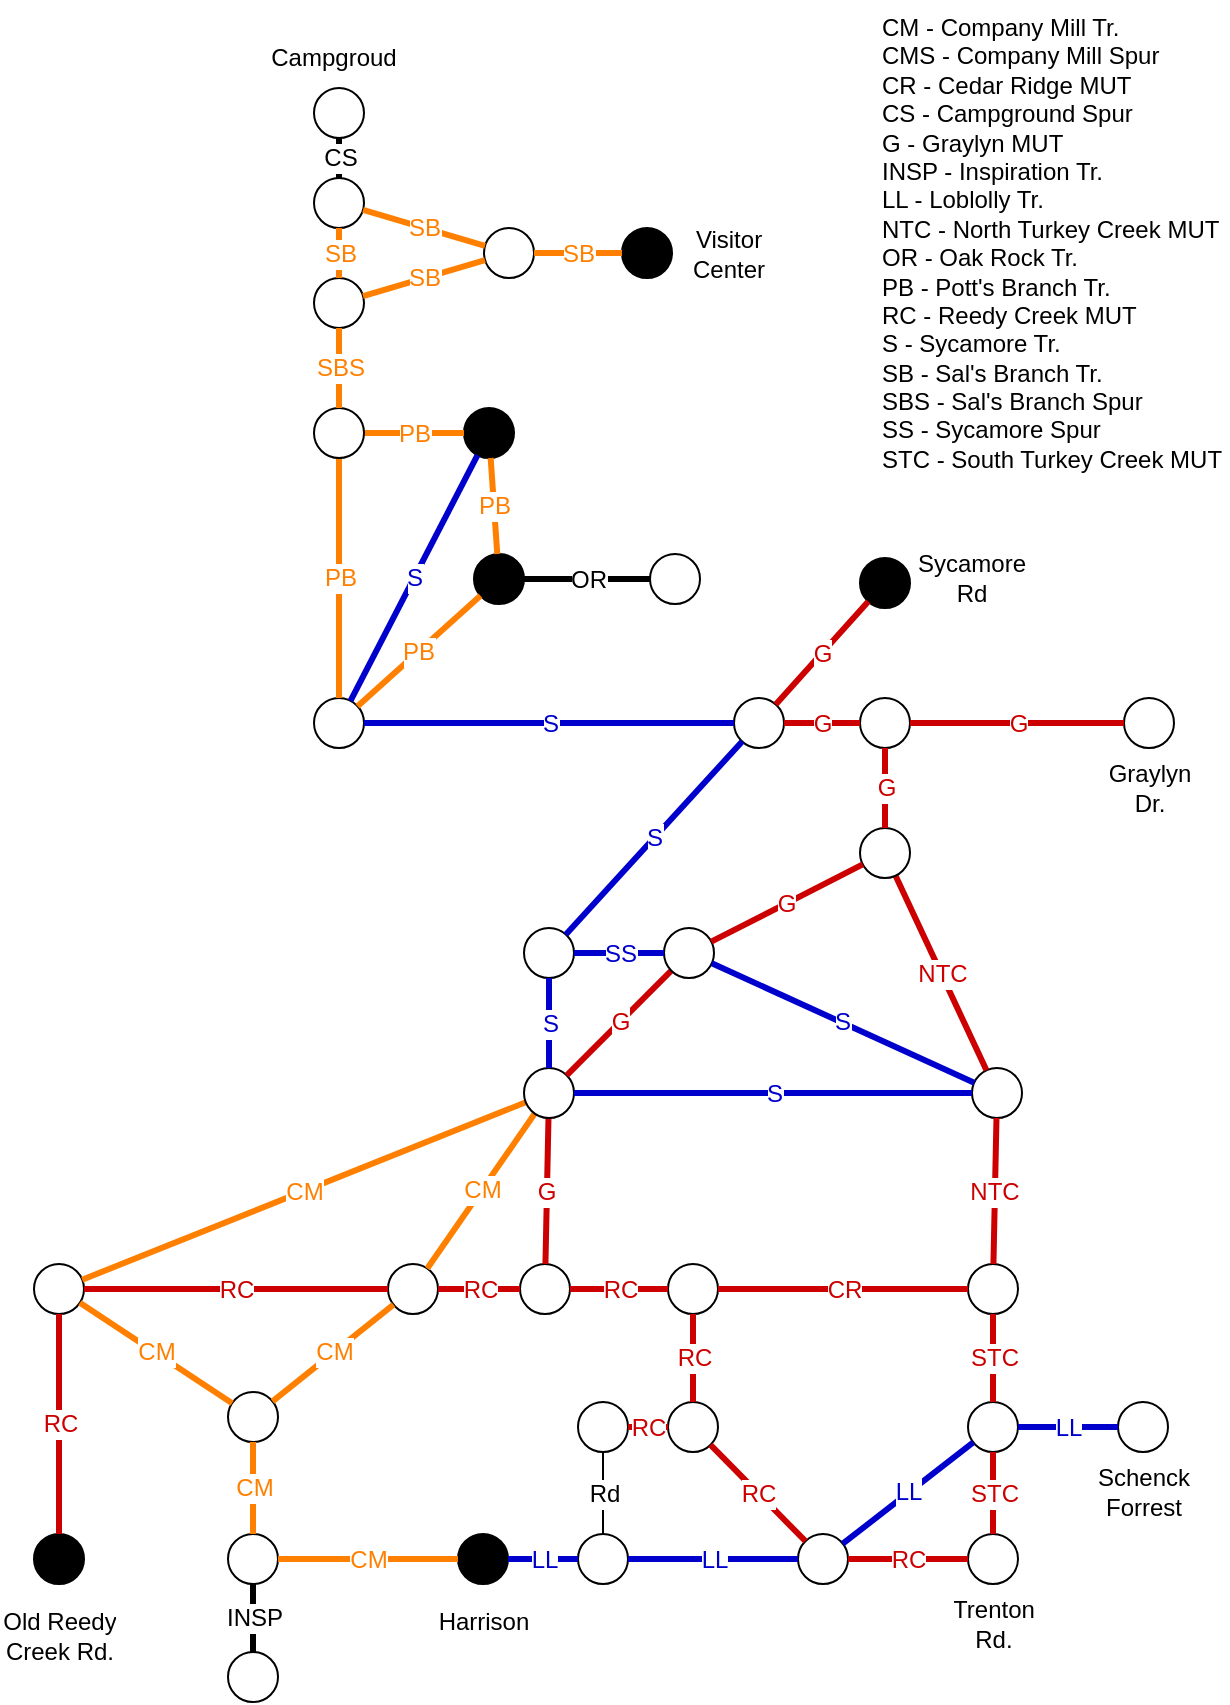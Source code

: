 <mxfile userAgent="Mozilla/5.0 (Windows NT 6.3; WOW64; rv:34.0) Gecko/20100101 Firefox/34.0" type="google"><diagram><mxGraphModel dx="1902" dy="656" grid="1" gridSize="10" guides="1" tooltips="1" connect="1" fold="1" page="1" pageScale="1" pageWidth="850" pageHeight="1100" style="default-style2" math="0"><root><mxCell id="0"/><mxCell id="1" parent="0"/><mxCell id="9" value="" style="ellipse;whiteSpace=wrap;html=1;fillColor=none" vertex="1" parent="1"><mxGeometry x="-653" y="948" width="25" height="25" as="geometry"/></mxCell><mxCell id="10" value="" style="ellipse;whiteSpace=wrap;html=1;fillColor=#000000" vertex="1" parent="1"><mxGeometry x="-538" y="948" width="25" height="25" as="geometry"/></mxCell><mxCell id="13" value="" style="ellipse;whiteSpace=wrap;html=1;fillColor=none" vertex="1" parent="1"><mxGeometry x="-478" y="948" width="25" height="25" as="geometry"/></mxCell><mxCell id="14" value="LL" style="endArrow=none;html=1;strokeColor=#0000CC;fontColor=#0000CC;strokeWidth=3;fontSize=12" edge="1" parent="1" source="10" target="13"><mxGeometry width="100" height="100" relative="1" as="geometry"><mxPoint x="-498" y="997" as="sourcePoint"/><mxPoint x="-873" y="492" as="targetPoint"/></mxGeometry></mxCell><mxCell id="27" value="" style="ellipse;whiteSpace=wrap;html=1;fillColor=none" vertex="1" parent="1"><mxGeometry x="-368" y="948" width="25" height="25" as="geometry"/></mxCell><mxCell id="33" value="" style="ellipse;whiteSpace=wrap;html=1;fillColor=none" vertex="1" parent="1"><mxGeometry x="-283" y="948" width="25" height="25" as="geometry"/></mxCell><mxCell id="39" value="" style="ellipse;whiteSpace=wrap;html=1;fillColor=none" vertex="1" parent="1"><mxGeometry x="-283" y="882" width="25" height="25" as="geometry"/></mxCell><mxCell id="52" value="" style="ellipse;whiteSpace=wrap;html=1;fillColor=none" vertex="1" parent="1"><mxGeometry x="-208" y="882" width="25" height="25" as="geometry"/></mxCell><mxCell id="66" value="" style="ellipse;whiteSpace=wrap;html=1;fillColor=none" vertex="1" parent="1"><mxGeometry x="-433" y="882" width="25" height="25" as="geometry"/></mxCell><mxCell id="77" value="" style="ellipse;whiteSpace=wrap;html=1;fillColor=none" vertex="1" parent="1"><mxGeometry x="-433" y="813" width="25" height="25" as="geometry"/></mxCell><mxCell id="78" value="" style="ellipse;whiteSpace=wrap;html=1;fillColor=none" vertex="1" parent="1"><mxGeometry x="-283" y="813" width="25" height="25" as="geometry"/></mxCell><mxCell id="91" value="" style="ellipse;whiteSpace=wrap;html=1;fillColor=none" vertex="1" parent="1"><mxGeometry x="-653" y="877" width="25" height="25" as="geometry"/></mxCell><mxCell id="96" value="" style="ellipse;whiteSpace=wrap;html=1;fillColor=none" vertex="1" parent="1"><mxGeometry x="-750" y="813" width="25" height="25" as="geometry"/></mxCell><mxCell id="97" value="" style="ellipse;whiteSpace=wrap;html=1;fillColor=#000000" vertex="1" parent="1"><mxGeometry x="-750" y="948" width="25" height="25" as="geometry"/></mxCell><mxCell id="98" value="Old Reedy&lt;br&gt;Creek Rd.&lt;br&gt;" style="text;html=1;strokeColor=none;fillColor=none;align=center;verticalAlign=middle;whiteSpace=wrap;overflow=hidden;" vertex="1" parent="1"><mxGeometry x="-767" y="971" width="60" height="55" as="geometry"/></mxCell><mxCell id="99" value="Harrison&lt;br&gt;" style="text;html=1;strokeColor=none;fillColor=none;align=center;verticalAlign=middle;whiteSpace=wrap;overflow=hidden;" vertex="1" parent="1"><mxGeometry x="-555" y="977" width="60" height="30" as="geometry"/></mxCell><mxCell id="100" value="RC&lt;br&gt;" style="endArrow=none;html=1;strokeWidth=3;strokeColor=#CC0000;fontColor=#CC0000;fontSize=12" edge="1" parent="1" source="97" target="96"><mxGeometry width="100" height="100" relative="1" as="geometry"><mxPoint x="-656" y="1010" as="sourcePoint"/><mxPoint x="-596" y="1010" as="targetPoint"/></mxGeometry></mxCell><mxCell id="101" value="&lt;br&gt;" style="text;html=1;resizable=0;align=center;verticalAlign=middle;labelBackgroundColor=#ffffff;" vertex="1" connectable="0" parent="100"><mxGeometry x="-0.086" y="3" relative="1" as="geometry"><mxPoint as="offset"/></mxGeometry></mxCell><mxCell id="102" value="&lt;br&gt;" style="text;html=1;resizable=0;align=center;verticalAlign=middle;labelBackgroundColor=#ffffff;" vertex="1" connectable="0" parent="100"><mxGeometry x="0.005" y="-4" relative="1" as="geometry"><mxPoint as="offset"/></mxGeometry></mxCell><mxCell id="106" value="" style="ellipse;whiteSpace=wrap;html=1;fillColor=none" vertex="1" parent="1"><mxGeometry x="-653" y="1007" width="25" height="25" as="geometry"/></mxCell><mxCell id="121" value="" style="ellipse;whiteSpace=wrap;html=1;fillColor=none" vertex="1" parent="1"><mxGeometry x="-507" y="813" width="25" height="25" as="geometry"/></mxCell><mxCell id="126" value="" style="ellipse;whiteSpace=wrap;html=1;fillColor=none" vertex="1" parent="1"><mxGeometry x="-573" y="813" width="25" height="25" as="geometry"/></mxCell><mxCell id="177" value="CM" style="endArrow=none;html=1;strokeWidth=3;yellow;shadow=0;strokeColor=#FF8000;fontSize=12;fontColor=#FF8000" edge="1" parent="1" source="10" target="9"><mxGeometry width="100" height="100" relative="1" as="geometry"><mxPoint x="-587" y="952" as="sourcePoint"/><mxPoint x="-635" y="907" as="targetPoint"/></mxGeometry></mxCell><mxCell id="185" value="Schenck&lt;br&gt;Forrest&lt;br&gt;" style="text;html=1;strokeColor=none;fillColor=none;align=center;verticalAlign=middle;whiteSpace=wrap;overflow=hidden;" vertex="1" parent="1"><mxGeometry x="-225" y="907" width="60" height="40" as="geometry"/></mxCell><mxCell id="188" value="Trenton&lt;br&gt;Rd.&lt;br&gt;" style="text;html=1;strokeColor=none;fillColor=none;align=center;verticalAlign=middle;whiteSpace=wrap;overflow=hidden;" vertex="1" parent="1"><mxGeometry x="-300" y="973" width="60" height="40" as="geometry"/></mxCell><mxCell id="189" value="RC&lt;br&gt;" style="endArrow=none;html=1;strokeWidth=3;strokeColor=#CC0000;fontColor=#CC0000;fontSize=12" edge="1" parent="1" source="96" target="126"><mxGeometry width="100" height="100" relative="1" as="geometry"><mxPoint x="-732" y="953" as="sourcePoint"/><mxPoint x="-673" y="800" as="targetPoint"/></mxGeometry></mxCell><mxCell id="190" value="&lt;br&gt;" style="text;html=1;resizable=0;align=center;verticalAlign=middle;labelBackgroundColor=#ffffff;" vertex="1" connectable="0" parent="189"><mxGeometry x="-0.086" y="3" relative="1" as="geometry"><mxPoint as="offset"/></mxGeometry></mxCell><mxCell id="191" value="&lt;br&gt;" style="text;html=1;resizable=0;align=center;verticalAlign=middle;labelBackgroundColor=#ffffff;" vertex="1" connectable="0" parent="189"><mxGeometry x="0.005" y="-4" relative="1" as="geometry"><mxPoint as="offset"/></mxGeometry></mxCell><mxCell id="192" value="RC&lt;br&gt;" style="endArrow=none;html=1;strokeWidth=3;strokeColor=#CC0000;fontColor=#CC0000;fontSize=12" edge="1" parent="1" source="126" target="121"><mxGeometry width="100" height="100" relative="1" as="geometry"><mxPoint x="-648" y="800" as="sourcePoint"/><mxPoint x="-568" y="831" as="targetPoint"/></mxGeometry></mxCell><mxCell id="193" value="&lt;br&gt;" style="text;html=1;resizable=0;align=center;verticalAlign=middle;labelBackgroundColor=#ffffff;" vertex="1" connectable="0" parent="192"><mxGeometry x="-0.086" y="3" relative="1" as="geometry"><mxPoint as="offset"/></mxGeometry></mxCell><mxCell id="194" value="&lt;br&gt;" style="text;html=1;resizable=0;align=center;verticalAlign=middle;labelBackgroundColor=#ffffff;" vertex="1" connectable="0" parent="192"><mxGeometry x="0.005" y="-4" relative="1" as="geometry"><mxPoint as="offset"/></mxGeometry></mxCell><mxCell id="195" value="RC&lt;br&gt;" style="endArrow=none;html=1;strokeWidth=3;strokeColor=#CC0000;fontColor=#CC0000;fontSize=12;" edge="1" parent="1" source="121" target="77"><mxGeometry width="100" height="100" relative="1" as="geometry"><mxPoint x="-488" y="847" as="sourcePoint"/><mxPoint x="-502" y="831" as="targetPoint"/></mxGeometry></mxCell><mxCell id="196" value="&lt;br&gt;" style="text;html=1;resizable=0;align=center;verticalAlign=middle;labelBackgroundColor=#ffffff;" vertex="1" connectable="0" parent="195"><mxGeometry x="-0.086" y="3" relative="1" as="geometry"><mxPoint as="offset"/></mxGeometry></mxCell><mxCell id="197" value="&lt;br&gt;" style="text;html=1;resizable=0;align=center;verticalAlign=middle;labelBackgroundColor=#ffffff;" vertex="1" connectable="0" parent="195"><mxGeometry x="0.005" y="-4" relative="1" as="geometry"><mxPoint as="offset"/></mxGeometry></mxCell><mxCell id="198" value="RC&lt;br&gt;" style="endArrow=none;html=1;strokeWidth=3;strokeColor=#CC0000;fontColor=#CC0000;fontSize=12;" edge="1" parent="1" source="77" target="66"><mxGeometry width="100" height="100" relative="1" as="geometry"><mxPoint x="-388" y="842" as="sourcePoint"/><mxPoint x="-428" y="831" as="targetPoint"/></mxGeometry></mxCell><mxCell id="199" value="&lt;br&gt;" style="text;html=1;resizable=0;align=center;verticalAlign=middle;labelBackgroundColor=#ffffff;" vertex="1" connectable="0" parent="198"><mxGeometry x="-0.086" y="3" relative="1" as="geometry"><mxPoint as="offset"/></mxGeometry></mxCell><mxCell id="200" value="&lt;br&gt;" style="text;html=1;resizable=0;align=center;verticalAlign=middle;labelBackgroundColor=#ffffff;" vertex="1" connectable="0" parent="198"><mxGeometry x="0.005" y="-4" relative="1" as="geometry"><mxPoint as="offset"/></mxGeometry></mxCell><mxCell id="201" value="Rd" style="endArrow=none;html=1;strokeWidth=1;strokeColor=#000000;fontColor=#000000;fontSize=12;" edge="1" parent="1" source="6b24ba0c75d2ab8b-327" target="13"><mxGeometry width="100" height="100" relative="1" as="geometry"><mxPoint x="-415" y="843" as="sourcePoint"/><mxPoint x="-415" y="887" as="targetPoint"/></mxGeometry></mxCell><mxCell id="202" value="&lt;br&gt;" style="text;html=1;resizable=0;align=center;verticalAlign=middle;labelBackgroundColor=#ffffff;" vertex="1" connectable="0" parent="201"><mxGeometry x="-0.086" y="3" relative="1" as="geometry"><mxPoint as="offset"/></mxGeometry></mxCell><mxCell id="203" value="&lt;br&gt;" style="text;html=1;resizable=0;align=center;verticalAlign=middle;labelBackgroundColor=#ffffff;" vertex="1" connectable="0" parent="201"><mxGeometry x="0.005" y="-4" relative="1" as="geometry"><mxPoint as="offset"/></mxGeometry></mxCell><mxCell id="204" value="RC&lt;br&gt;" style="endArrow=none;html=1;strokeWidth=3;strokeColor=#CC0000;fontColor=#CC0000;fontSize=12;" edge="1" parent="1" source="66" target="27"><mxGeometry width="100" height="100" relative="1" as="geometry"><mxPoint x="-410" y="848" as="sourcePoint"/><mxPoint x="-410" y="892" as="targetPoint"/></mxGeometry></mxCell><mxCell id="205" value="&lt;br&gt;" style="text;html=1;resizable=0;align=center;verticalAlign=middle;labelBackgroundColor=#ffffff;" vertex="1" connectable="0" parent="204"><mxGeometry x="-0.086" y="3" relative="1" as="geometry"><mxPoint as="offset"/></mxGeometry></mxCell><mxCell id="206" value="&lt;br&gt;" style="text;html=1;resizable=0;align=center;verticalAlign=middle;labelBackgroundColor=#ffffff;" vertex="1" connectable="0" parent="204"><mxGeometry x="0.005" y="-4" relative="1" as="geometry"><mxPoint as="offset"/></mxGeometry></mxCell><mxCell id="207" value="RC&lt;br&gt;" style="endArrow=none;html=1;strokeWidth=3;strokeColor=#CC0000;fontColor=#CC0000;fontSize=12;" edge="1" parent="1" source="27" target="33"><mxGeometry width="100" height="100" relative="1" as="geometry"><mxPoint x="-407" y="908" as="sourcePoint"/><mxPoint x="-359" y="957" as="targetPoint"/></mxGeometry></mxCell><mxCell id="208" value="&lt;br&gt;" style="text;html=1;resizable=0;align=center;verticalAlign=middle;labelBackgroundColor=#ffffff;" vertex="1" connectable="0" parent="207"><mxGeometry x="-0.086" y="3" relative="1" as="geometry"><mxPoint as="offset"/></mxGeometry></mxCell><mxCell id="209" value="&lt;br&gt;" style="text;html=1;resizable=0;align=center;verticalAlign=middle;labelBackgroundColor=#ffffff;" vertex="1" connectable="0" parent="207"><mxGeometry x="0.005" y="-4" relative="1" as="geometry"><mxPoint as="offset"/></mxGeometry></mxCell><mxCell id="210" value="LL" style="endArrow=none;html=1;strokeColor=#0000CC;fontColor=#0000CC;strokeWidth=3;fontSize=12" edge="1" parent="1" source="13" target="27"><mxGeometry width="100" height="100" relative="1" as="geometry"><mxPoint x="-508" y="966" as="sourcePoint"/><mxPoint x="-473" y="966" as="targetPoint"/></mxGeometry></mxCell><mxCell id="211" value="LL" style="endArrow=none;html=1;strokeColor=#0000CC;fontColor=#0000CC;strokeWidth=3;fontSize=12" edge="1" parent="1" source="27" target="39"><mxGeometry width="100" height="100" relative="1" as="geometry"><mxPoint x="-448" y="966" as="sourcePoint"/><mxPoint x="-363" y="966" as="targetPoint"/></mxGeometry></mxCell><mxCell id="212" value="LL" style="endArrow=none;html=1;strokeColor=#0000CC;fontColor=#0000CC;strokeWidth=3;fontSize=12" edge="1" parent="1" source="39" target="52"><mxGeometry width="100" height="100" relative="1" as="geometry"><mxPoint x="-341" y="958" as="sourcePoint"/><mxPoint x="-275" y="907" as="targetPoint"/></mxGeometry></mxCell><mxCell id="213" value="CM" style="endArrow=none;html=1;strokeWidth=3;yellow;shadow=0;strokeColor=#FF8000;fontSize=12;fontColor=#FF8000" edge="1" parent="1" source="91" target="9"><mxGeometry width="100" height="100" relative="1" as="geometry"><mxPoint x="-598" y="1017" as="sourcePoint"/><mxPoint x="-575" y="965" as="targetPoint"/></mxGeometry></mxCell><mxCell id="214" value="CM" style="endArrow=none;html=1;strokeWidth=3;yellow;shadow=0;strokeColor=#FF8000;fontSize=12;fontColor=#FF8000" edge="1" parent="1" source="96" target="91"><mxGeometry width="100" height="100" relative="1" as="geometry"><mxPoint x="-628" y="905" as="sourcePoint"/><mxPoint x="-595" y="954" as="targetPoint"/></mxGeometry></mxCell><mxCell id="215" value="CM" style="endArrow=none;html=1;strokeWidth=3;yellow;shadow=0;strokeColor=#FF8000;fontSize=12;fontColor=#FF8000" edge="1" parent="1" source="126" target="91"><mxGeometry width="100" height="100" relative="1" as="geometry"><mxPoint x="-657" y="812" as="sourcePoint"/><mxPoint x="-593" y="882" as="targetPoint"/></mxGeometry></mxCell><mxCell id="216" value="CM" style="endArrow=none;html=1;strokeWidth=3;yellow;shadow=0;strokeColor=#FF8000;fontSize=12;fontColor=#FF8000" edge="1" parent="1" source="238" target="126"><mxGeometry width="100" height="100" relative="1" as="geometry"><mxPoint x="-565" y="838" as="sourcePoint"/><mxPoint x="-626" y="887" as="targetPoint"/></mxGeometry></mxCell><mxCell id="217" value="CM" style="endArrow=none;html=1;strokeWidth=3;yellow;shadow=0;strokeColor=#FF8000;fontSize=12;fontColor=#FF8000" edge="1" parent="1" source="238" target="96"><mxGeometry width="100" height="100" relative="1" as="geometry"><mxPoint x="-555" y="752" as="sourcePoint"/><mxPoint x="-555" y="818" as="targetPoint"/></mxGeometry></mxCell><mxCell id="219" value="STC" style="endArrow=none;html=1;strokeWidth=3;strokeColor=#CC0000;fontColor=#CC0000;fontSize=12;" edge="1" parent="1" source="33" target="39"><mxGeometry width="100" height="100" relative="1" as="geometry"><mxPoint x="-338" y="966" as="sourcePoint"/><mxPoint x="-278" y="966" as="targetPoint"/></mxGeometry></mxCell><mxCell id="220" value="&lt;br&gt;" style="text;html=1;resizable=0;align=center;verticalAlign=middle;labelBackgroundColor=#ffffff;" vertex="1" connectable="0" parent="219"><mxGeometry x="-0.086" y="3" relative="1" as="geometry"><mxPoint as="offset"/></mxGeometry></mxCell><mxCell id="221" value="&lt;br&gt;" style="text;html=1;resizable=0;align=center;verticalAlign=middle;labelBackgroundColor=#ffffff;" vertex="1" connectable="0" parent="219"><mxGeometry x="0.005" y="-4" relative="1" as="geometry"><mxPoint as="offset"/></mxGeometry></mxCell><mxCell id="223" value="STC" style="endArrow=none;html=1;strokeWidth=3;strokeColor=#CC0000;fontColor=#CC0000;fontSize=12;" edge="1" parent="1" source="39" target="78"><mxGeometry width="100" height="100" relative="1" as="geometry"><mxPoint x="-303" y="887" as="sourcePoint"/><mxPoint x="-265" y="912" as="targetPoint"/></mxGeometry></mxCell><mxCell id="224" value="&lt;br&gt;" style="text;html=1;resizable=0;align=center;verticalAlign=middle;labelBackgroundColor=#ffffff;" vertex="1" connectable="0" parent="223"><mxGeometry x="-0.086" y="3" relative="1" as="geometry"><mxPoint as="offset"/></mxGeometry></mxCell><mxCell id="225" value="&lt;br&gt;" style="text;html=1;resizable=0;align=center;verticalAlign=middle;labelBackgroundColor=#ffffff;" vertex="1" connectable="0" parent="223"><mxGeometry x="0.005" y="-4" relative="1" as="geometry"><mxPoint as="offset"/></mxGeometry></mxCell><mxCell id="226" value="CR" style="endArrow=none;html=1;strokeWidth=3;strokeColor=#CC0000;fontColor=#CC0000;fontSize=12;" edge="1" parent="1" source="77" target="78"><mxGeometry width="100" height="100" relative="1" as="geometry"><mxPoint x="-477" y="831" as="sourcePoint"/><mxPoint x="-428" y="831" as="targetPoint"/></mxGeometry></mxCell><mxCell id="227" value="&lt;br&gt;" style="text;html=1;resizable=0;align=center;verticalAlign=middle;labelBackgroundColor=#ffffff;" vertex="1" connectable="0" parent="226"><mxGeometry x="-0.086" y="3" relative="1" as="geometry"><mxPoint as="offset"/></mxGeometry></mxCell><mxCell id="228" value="&lt;br&gt;" style="text;html=1;resizable=0;align=center;verticalAlign=middle;labelBackgroundColor=#ffffff;" vertex="1" connectable="0" parent="226"><mxGeometry x="0.005" y="-4" relative="1" as="geometry"><mxPoint as="offset"/></mxGeometry></mxCell><mxCell id="232" value="INSP" style="endArrow=none;html=1;strokeWidth=3;strokeColor=#000000;fontColor=#000000;fontSize=12;" edge="1" parent="1" source="9" target="106"><mxGeometry width="100" height="100" relative="1" as="geometry"><mxPoint x="-422" y="910" as="sourcePoint"/><mxPoint x="-453" y="955" as="targetPoint"/></mxGeometry></mxCell><mxCell id="233" value="&lt;br&gt;" style="text;html=1;resizable=0;align=center;verticalAlign=middle;labelBackgroundColor=#ffffff;" vertex="1" connectable="0" parent="232"><mxGeometry x="-0.086" y="3" relative="1" as="geometry"><mxPoint as="offset"/></mxGeometry></mxCell><mxCell id="234" value="&lt;br&gt;" style="text;html=1;resizable=0;align=center;verticalAlign=middle;labelBackgroundColor=#ffffff;" vertex="1" connectable="0" parent="232"><mxGeometry x="0.005" y="-4" relative="1" as="geometry"><mxPoint as="offset"/></mxGeometry></mxCell><mxCell id="235" value="G" style="endArrow=none;html=1;strokeWidth=3;strokeColor=#CC0000;fontColor=#CC0000;fontSize=12;" edge="1" parent="1" source="121" target="238"><mxGeometry width="100" height="100" relative="1" as="geometry"><mxPoint x="-430" y="750" as="sourcePoint"/><mxPoint x="-462" y="656" as="targetPoint"/></mxGeometry></mxCell><mxCell id="236" value="&lt;br&gt;" style="text;html=1;resizable=0;align=center;verticalAlign=middle;labelBackgroundColor=#ffffff;" vertex="1" connectable="0" parent="235"><mxGeometry x="-0.086" y="3" relative="1" as="geometry"><mxPoint as="offset"/></mxGeometry></mxCell><mxCell id="237" value="&lt;br&gt;" style="text;html=1;resizable=0;align=center;verticalAlign=middle;labelBackgroundColor=#ffffff;" vertex="1" connectable="0" parent="235"><mxGeometry x="0.005" y="-4" relative="1" as="geometry"><mxPoint y="25" as="offset"/></mxGeometry></mxCell><mxCell id="238" value="" style="ellipse;whiteSpace=wrap;html=1;fillColor=none" vertex="1" parent="1"><mxGeometry x="-505" y="715" width="25" height="25" as="geometry"/></mxCell><mxCell id="243" value="" style="ellipse;whiteSpace=wrap;html=1;fillColor=none" vertex="1" parent="1"><mxGeometry x="-281" y="715" width="25" height="25" as="geometry"/></mxCell><mxCell id="244" value="NTC" style="endArrow=none;html=1;strokeWidth=3;strokeColor=#CC0000;fontColor=#CC0000;fontSize=12;" edge="1" parent="1" source="78" target="243"><mxGeometry width="100" height="100" relative="1" as="geometry"><mxPoint x="-403" y="831" as="sourcePoint"/><mxPoint x="-278" y="831" as="targetPoint"/></mxGeometry></mxCell><mxCell id="245" value="&lt;br&gt;" style="text;html=1;resizable=0;align=center;verticalAlign=middle;labelBackgroundColor=#ffffff;" vertex="1" connectable="0" parent="244"><mxGeometry x="-0.086" y="3" relative="1" as="geometry"><mxPoint as="offset"/></mxGeometry></mxCell><mxCell id="246" value="&lt;br&gt;" style="text;html=1;resizable=0;align=center;verticalAlign=middle;labelBackgroundColor=#ffffff;" vertex="1" connectable="0" parent="244"><mxGeometry x="0.005" y="-4" relative="1" as="geometry"><mxPoint as="offset"/></mxGeometry></mxCell><mxCell id="247" value="S" style="endArrow=none;html=1;strokeColor=#0000CC;fontColor=#0000CC;strokeWidth=3;fontSize=12" edge="1" parent="1" source="238" target="243"><mxGeometry width="100" height="100" relative="1" as="geometry"><mxPoint x="-448" y="727" as="sourcePoint"/><mxPoint x="-363" y="727" as="targetPoint"/></mxGeometry></mxCell><mxCell id="248" value="G" style="endArrow=none;html=1;strokeWidth=3;strokeColor=#CC0000;fontColor=#CC0000;fontSize=12;" edge="1" parent="1" source="238" target="251"><mxGeometry width="100" height="100" relative="1" as="geometry"><mxPoint x="-325" y="676" as="sourcePoint"/><mxPoint x="-325" y="610" as="targetPoint"/></mxGeometry></mxCell><mxCell id="249" value="&lt;br&gt;" style="text;html=1;resizable=0;align=center;verticalAlign=middle;labelBackgroundColor=#ffffff;" vertex="1" connectable="0" parent="248"><mxGeometry x="-0.086" y="3" relative="1" as="geometry"><mxPoint as="offset"/></mxGeometry></mxCell><mxCell id="250" value="&lt;br&gt;" style="text;html=1;resizable=0;align=center;verticalAlign=middle;labelBackgroundColor=#ffffff;" vertex="1" connectable="0" parent="248"><mxGeometry x="0.005" y="-4" relative="1" as="geometry"><mxPoint as="offset"/></mxGeometry></mxCell><mxCell id="251" value="" style="ellipse;whiteSpace=wrap;html=1;fillColor=none" vertex="1" parent="1"><mxGeometry x="-435" y="645" width="25" height="25" as="geometry"/></mxCell><mxCell id="252" value="NTC" style="endArrow=none;html=1;strokeWidth=3;strokeColor=#CC0000;fontColor=#CC0000;fontSize=12;" edge="1" parent="1" source="243" target="255"><mxGeometry width="100" height="100" relative="1" as="geometry"><mxPoint x="-263" y="875" as="sourcePoint"/><mxPoint x="-165" y="580" as="targetPoint"/></mxGeometry></mxCell><mxCell id="253" value="&lt;br&gt;" style="text;html=1;resizable=0;align=center;verticalAlign=middle;labelBackgroundColor=#ffffff;" vertex="1" connectable="0" parent="252"><mxGeometry x="-0.086" y="3" relative="1" as="geometry"><mxPoint as="offset"/></mxGeometry></mxCell><mxCell id="254" value="&lt;br&gt;" style="text;html=1;resizable=0;align=center;verticalAlign=middle;labelBackgroundColor=#ffffff;" vertex="1" connectable="0" parent="252"><mxGeometry x="0.005" y="-4" relative="1" as="geometry"><mxPoint as="offset"/></mxGeometry></mxCell><mxCell id="255" value="" style="ellipse;whiteSpace=wrap;html=1;fillColor=none" vertex="1" parent="1"><mxGeometry x="-337" y="595" width="25" height="25" as="geometry"/></mxCell><mxCell id="256" value="" style="ellipse;whiteSpace=wrap;html=1;fillColor=none" vertex="1" parent="1"><mxGeometry x="-337" y="530" width="25" height="25" as="geometry"/></mxCell><mxCell id="257" value="" style="ellipse;whiteSpace=wrap;html=1;fillColor=none" vertex="1" parent="1"><mxGeometry x="-205" y="530" width="25" height="25" as="geometry"/></mxCell><mxCell id="258" value="S" style="endArrow=none;html=1;strokeColor=#0000CC;fontColor=#0000CC;strokeWidth=3;fontSize=12" edge="1" parent="1" source="251" target="243"><mxGeometry width="100" height="100" relative="1" as="geometry"><mxPoint x="-475" y="733" as="sourcePoint"/><mxPoint x="-276" y="733" as="targetPoint"/></mxGeometry></mxCell><mxCell id="259" value="G" style="endArrow=none;html=1;strokeWidth=3;strokeColor=#CC0000;fontColor=#CC0000;fontSize=12;" edge="1" parent="1" source="251" target="255"><mxGeometry width="100" height="100" relative="1" as="geometry"><mxPoint x="-487" y="875" as="sourcePoint"/><mxPoint x="-487" y="809" as="targetPoint"/></mxGeometry></mxCell><mxCell id="260" value="&lt;br&gt;" style="text;html=1;resizable=0;align=center;verticalAlign=middle;labelBackgroundColor=#ffffff;" vertex="1" connectable="0" parent="259"><mxGeometry x="-0.086" y="3" relative="1" as="geometry"><mxPoint as="offset"/></mxGeometry></mxCell><mxCell id="261" value="&lt;br&gt;" style="text;html=1;resizable=0;align=center;verticalAlign=middle;labelBackgroundColor=#ffffff;" vertex="1" connectable="0" parent="259"><mxGeometry x="0.005" y="-4" relative="1" as="geometry"><mxPoint as="offset"/></mxGeometry></mxCell><mxCell id="262" value="G" style="endArrow=none;html=1;strokeWidth=3;strokeColor=#CC0000;fontColor=#CC0000;fontSize=12;" edge="1" parent="1" source="255" target="256"><mxGeometry width="100" height="100" relative="1" as="geometry"><mxPoint x="-415" y="635" as="sourcePoint"/><mxPoint x="-424" y="619" as="targetPoint"/></mxGeometry></mxCell><mxCell id="263" value="&lt;br&gt;" style="text;html=1;resizable=0;align=center;verticalAlign=middle;labelBackgroundColor=#ffffff;" vertex="1" connectable="0" parent="262"><mxGeometry x="-0.086" y="3" relative="1" as="geometry"><mxPoint as="offset"/></mxGeometry></mxCell><mxCell id="264" value="&lt;br&gt;" style="text;html=1;resizable=0;align=center;verticalAlign=middle;labelBackgroundColor=#ffffff;" vertex="1" connectable="0" parent="262"><mxGeometry x="0.005" y="-4" relative="1" as="geometry"><mxPoint as="offset"/></mxGeometry></mxCell><mxCell id="265" value="G" style="endArrow=none;html=1;strokeWidth=3;strokeColor=#CC0000;fontColor=#CC0000;fontSize=12;" edge="1" parent="1" source="256" target="257"><mxGeometry width="100" height="100" relative="1" as="geometry"><mxPoint x="-404" y="605" as="sourcePoint"/><mxPoint x="-342" y="555" as="targetPoint"/></mxGeometry></mxCell><mxCell id="266" value="&lt;br&gt;" style="text;html=1;resizable=0;align=center;verticalAlign=middle;labelBackgroundColor=#ffffff;" vertex="1" connectable="0" parent="265"><mxGeometry x="-0.086" y="3" relative="1" as="geometry"><mxPoint as="offset"/></mxGeometry></mxCell><mxCell id="267" value="&lt;br&gt;" style="text;html=1;resizable=0;align=center;verticalAlign=middle;labelBackgroundColor=#ffffff;" vertex="1" connectable="0" parent="265"><mxGeometry x="0.005" y="-4" relative="1" as="geometry"><mxPoint as="offset"/></mxGeometry></mxCell><mxCell id="268" value="Graylyn&lt;br&gt;Dr.&lt;br&gt;" style="text;html=1;strokeColor=none;fillColor=none;align=center;verticalAlign=middle;whiteSpace=wrap;overflow=hidden;" vertex="1" parent="1"><mxGeometry x="-222" y="555" width="60" height="40" as="geometry"/></mxCell><mxCell id="269" value="" style="ellipse;whiteSpace=wrap;html=1;fillColor=none" vertex="1" parent="1"><mxGeometry x="-505" y="645" width="25" height="25" as="geometry"/></mxCell><mxCell id="270" value="S" style="endArrow=none;html=1;strokeColor=#0000CC;fontColor=#0000CC;strokeWidth=3;fontSize=12" edge="1" parent="1" source="269" target="238"><mxGeometry width="100" height="100" relative="1" as="geometry"><mxPoint x="-625" y="755" as="sourcePoint"/><mxPoint x="-276" y="733" as="targetPoint"/></mxGeometry></mxCell><mxCell id="273" value="SS" style="endArrow=none;html=1;strokeColor=#0000CC;fontColor=#0000CC;strokeWidth=3;fontSize=12" edge="1" parent="1" source="269" target="251"><mxGeometry width="100" height="100" relative="1" as="geometry"><mxPoint x="-545" y="672" as="sourcePoint"/><mxPoint x="-496" y="723" as="targetPoint"/></mxGeometry></mxCell><mxCell id="276" value="" style="ellipse;whiteSpace=wrap;html=1;fillColor=none" vertex="1" parent="1"><mxGeometry x="-400" y="530" width="25" height="25" as="geometry"/></mxCell><mxCell id="280" value="G" style="endArrow=none;html=1;strokeWidth=3;strokeColor=#CC0000;fontColor=#CC0000;fontSize=12;" edge="1" parent="1" source="276" target="256"><mxGeometry width="100" height="100" relative="1" as="geometry"><mxPoint x="-406" y="657" as="sourcePoint"/><mxPoint x="-331" y="618" as="targetPoint"/></mxGeometry></mxCell><mxCell id="281" value="&lt;br&gt;" style="text;html=1;resizable=0;align=center;verticalAlign=middle;labelBackgroundColor=#ffffff;" vertex="1" connectable="0" parent="280"><mxGeometry x="-0.086" y="3" relative="1" as="geometry"><mxPoint as="offset"/></mxGeometry></mxCell><mxCell id="282" value="&lt;br&gt;" style="text;html=1;resizable=0;align=center;verticalAlign=middle;labelBackgroundColor=#ffffff;" vertex="1" connectable="0" parent="280"><mxGeometry x="0.005" y="-4" relative="1" as="geometry"><mxPoint as="offset"/></mxGeometry></mxCell><mxCell id="283" value="" style="ellipse;whiteSpace=wrap;html=1;fillColor=#000000" vertex="1" parent="1"><mxGeometry x="-337" y="460" width="25" height="25" as="geometry"/></mxCell><mxCell id="284" value="S" style="endArrow=none;html=1;strokeColor=#0000CC;fontColor=#0000CC;strokeWidth=3;fontSize=12" edge="1" parent="1" source="269" target="276"><mxGeometry width="100" height="100" relative="1" as="geometry"><mxPoint x="-545" y="672" as="sourcePoint"/><mxPoint x="-496" y="723" as="targetPoint"/></mxGeometry></mxCell><mxCell id="288" value="G" style="endArrow=none;html=1;strokeWidth=3;strokeColor=#CC0000;fontColor=#CC0000;fontSize=12;" edge="1" parent="1" source="276" target="283"><mxGeometry width="100" height="100" relative="1" as="geometry"><mxPoint x="-406" y="657" as="sourcePoint"/><mxPoint x="-331" y="618" as="targetPoint"/></mxGeometry></mxCell><mxCell id="289" value="&lt;br&gt;" style="text;html=1;resizable=0;align=center;verticalAlign=middle;labelBackgroundColor=#ffffff;" vertex="1" connectable="0" parent="288"><mxGeometry x="-0.086" y="3" relative="1" as="geometry"><mxPoint as="offset"/></mxGeometry></mxCell><mxCell id="290" value="&lt;br&gt;" style="text;html=1;resizable=0;align=center;verticalAlign=middle;labelBackgroundColor=#ffffff;" vertex="1" connectable="0" parent="288"><mxGeometry x="0.005" y="-4" relative="1" as="geometry"><mxPoint as="offset"/></mxGeometry></mxCell><mxCell id="291" value="Visitor&lt;br&gt;Center&lt;br&gt;" style="text;html=1;strokeColor=none;fillColor=none;align=center;verticalAlign=middle;whiteSpace=wrap;overflow=hidden;" vertex="1" parent="1"><mxGeometry x="-430" y="288" width="55" height="40" as="geometry"/></mxCell><mxCell id="293" value="" style="ellipse;whiteSpace=wrap;html=1;fillColor=none" vertex="1" parent="1"><mxGeometry x="-610" y="225" width="25" height="25" as="geometry"/></mxCell><mxCell id="294" value="Campgroud" style="text;html=1;strokeColor=none;fillColor=none;align=center;verticalAlign=middle;whiteSpace=wrap;overflow=hidden;" vertex="1" parent="1"><mxGeometry x="-640" y="195" width="80" height="30" as="geometry"/></mxCell><mxCell id="295" value="" style="ellipse;whiteSpace=wrap;html=1;fillColor=none" vertex="1" parent="1"><mxGeometry x="-610" y="270" width="25" height="25" as="geometry"/></mxCell><mxCell id="296" value="CS" style="endArrow=none;html=1;strokeWidth=3;strokeColor=#000000;fontColor=#000000;fontSize=12;" edge="1" parent="1" source="293" target="295"><mxGeometry width="100" height="100" relative="1" as="geometry"><mxPoint x="-620" y="560" as="sourcePoint"/><mxPoint x="-675" y="585" as="targetPoint"/></mxGeometry></mxCell><mxCell id="297" value="&lt;br&gt;" style="text;html=1;resizable=0;align=center;verticalAlign=middle;labelBackgroundColor=#ffffff;" vertex="1" connectable="0" parent="296"><mxGeometry x="-0.086" y="3" relative="1" as="geometry"><mxPoint as="offset"/></mxGeometry></mxCell><mxCell id="298" value="&lt;br&gt;" style="text;html=1;resizable=0;align=center;verticalAlign=middle;labelBackgroundColor=#ffffff;" vertex="1" connectable="0" parent="296"><mxGeometry x="0.005" y="-4" relative="1" as="geometry"><mxPoint as="offset"/></mxGeometry></mxCell><mxCell id="299" value="" style="ellipse;whiteSpace=wrap;html=1;fillColor=none" vertex="1" parent="1"><mxGeometry x="-525" y="295" width="25" height="25" as="geometry"/></mxCell><mxCell id="302" value="SB" style="endArrow=none;html=1;strokeWidth=3;yellow;shadow=0;strokeColor=#FF8000;fontSize=12;fontColor=#FF8000" edge="1" parent="1" source="295" target="299"><mxGeometry width="100" height="100" relative="1" as="geometry"><mxPoint x="-530" y="505" as="sourcePoint"/><mxPoint x="-530" y="571" as="targetPoint"/></mxGeometry></mxCell><mxCell id="304" value="" style="ellipse;whiteSpace=wrap;html=1;fillColor=#000000" vertex="1" parent="1"><mxGeometry x="-456" y="295" width="25" height="25" as="geometry"/></mxCell><mxCell id="305" value="SB" style="endArrow=none;html=1;strokeWidth=3;yellow;shadow=0;strokeColor=#FF8000;fontSize=12;fontColor=#FF8000" edge="1" parent="1" source="299" target="304"><mxGeometry width="100" height="100" relative="1" as="geometry"><mxPoint x="-587" y="355" as="sourcePoint"/><mxPoint x="-532" y="355" as="targetPoint"/></mxGeometry></mxCell><mxCell id="307" value="" style="ellipse;whiteSpace=wrap;html=1;fillColor=none" vertex="1" parent="1"><mxGeometry x="-610" y="320" width="25" height="25" as="geometry"/></mxCell><mxCell id="309" value="SB" style="endArrow=none;html=1;strokeWidth=3;yellow;shadow=0;strokeColor=#FF8000;fontSize=12;fontColor=#FF8000" edge="1" parent="1" source="307" target="295"><mxGeometry width="100" height="100" relative="1" as="geometry"><mxPoint x="-580" y="338" as="sourcePoint"/><mxPoint x="-525" y="338" as="targetPoint"/></mxGeometry></mxCell><mxCell id="311" value="Sycamore&lt;br&gt;Rd&lt;br&gt;" style="text;html=1;strokeColor=none;fillColor=none;align=center;verticalAlign=middle;whiteSpace=wrap;overflow=hidden;" vertex="1" parent="1"><mxGeometry x="-311" y="450" width="60" height="40" as="geometry"/></mxCell><mxCell id="312" value="" style="ellipse;whiteSpace=wrap;html=1;fillColor=#000000" vertex="1" parent="1"><mxGeometry x="-535" y="385" width="25" height="25" as="geometry"/></mxCell><mxCell id="313" value="" style="ellipse;whiteSpace=wrap;html=1;fillColor=none" vertex="1" parent="1"><mxGeometry x="-610" y="530" width="25" height="25" as="geometry"/></mxCell><mxCell id="314" value="" style="ellipse;whiteSpace=wrap;html=1;fillColor=#000000" vertex="1" parent="1"><mxGeometry x="-530" y="458" width="25" height="25" as="geometry"/></mxCell><mxCell id="315" value="S" style="endArrow=none;html=1;strokeColor=#0000CC;fontColor=#0000CC;strokeWidth=3;fontSize=12" edge="1" parent="1" source="313" target="276"><mxGeometry width="100" height="100" relative="1" as="geometry"><mxPoint x="-479" y="653" as="sourcePoint"/><mxPoint x="-391" y="557" as="targetPoint"/></mxGeometry></mxCell><mxCell id="316" value="" style="ellipse;whiteSpace=wrap;html=1;fillColor=none" vertex="1" parent="1"><mxGeometry x="-442" y="458" width="25" height="25" as="geometry"/></mxCell><mxCell id="317" value="OR" style="endArrow=none;html=1;strokeWidth=3;strokeColor=#000000;fontColor=#000000;fontSize=12;" edge="1" parent="1" source="314" target="316"><mxGeometry width="100" height="100" relative="1" as="geometry"><mxPoint x="-650" y="745" as="sourcePoint"/><mxPoint x="-560" y="720" as="targetPoint"/></mxGeometry></mxCell><mxCell id="318" value="&lt;br&gt;" style="text;html=1;resizable=0;align=center;verticalAlign=middle;labelBackgroundColor=#ffffff;" vertex="1" connectable="0" parent="317"><mxGeometry x="-0.086" y="3" relative="1" as="geometry"><mxPoint as="offset"/></mxGeometry></mxCell><mxCell id="319" value="&lt;br&gt;" style="text;html=1;resizable=0;align=center;verticalAlign=middle;labelBackgroundColor=#ffffff;" vertex="1" connectable="0" parent="317"><mxGeometry x="0.005" y="-4" relative="1" as="geometry"><mxPoint as="offset"/></mxGeometry></mxCell><mxCell id="320" value="PB" style="endArrow=none;html=1;strokeWidth=3;yellow;shadow=0;strokeColor=#FF8000;fontSize=12;fontColor=#FF8000" edge="1" parent="1" source="6b24ba0c75d2ab8b-332" target="312"><mxGeometry width="100" height="100" relative="1" as="geometry"><mxPoint x="-580" y="338" as="sourcePoint"/><mxPoint x="-525" y="338" as="targetPoint"/></mxGeometry></mxCell><mxCell id="321" value="PB" style="endArrow=none;html=1;strokeWidth=3;yellow;shadow=0;strokeColor=#FF8000;fontSize=12;fontColor=#FF8000" edge="1" parent="1" source="312" target="314"><mxGeometry width="100" height="100" relative="1" as="geometry"><mxPoint x="-583" y="346" as="sourcePoint"/><mxPoint x="-522" y="404" as="targetPoint"/></mxGeometry></mxCell><mxCell id="322" value="PB" style="endArrow=none;html=1;strokeWidth=3;yellow;shadow=0;strokeColor=#FF8000;fontSize=12;fontColor=#FF8000" edge="1" parent="1" source="314" target="313"><mxGeometry width="100" height="100" relative="1" as="geometry"><mxPoint x="-583" y="346" as="sourcePoint"/><mxPoint x="-522" y="404" as="targetPoint"/></mxGeometry></mxCell><mxCell id="323" value="S" style="endArrow=none;html=1;strokeColor=#0000CC;fontColor=#0000CC;strokeWidth=3;fontSize=12;" edge="1" parent="1" source="313" target="312"><mxGeometry width="100" height="100" relative="1" as="geometry"><mxPoint x="-580" y="548" as="sourcePoint"/><mxPoint x="-450" y="435" as="targetPoint"/></mxGeometry></mxCell><mxCell id="326" value="PB" style="endArrow=none;html=1;strokeWidth=3;yellow;shadow=0;strokeColor=#FF8000;fontSize=12;fontColor=#FF8000" edge="1" parent="1" source="6b24ba0c75d2ab8b-332" target="313"><mxGeometry width="100" height="100" relative="1" as="geometry"><mxPoint x="-738" y="417" as="sourcePoint"/><mxPoint x="-583" y="539" as="targetPoint"/></mxGeometry></mxCell><mxCell id="6b24ba0c75d2ab8b-327" value="" style="ellipse;whiteSpace=wrap;html=1;fillColor=none" vertex="1" parent="1"><mxGeometry x="-478" y="882" width="25" height="25" as="geometry"/></mxCell><mxCell id="6b24ba0c75d2ab8b-328" value="RC&lt;br&gt;" style="endArrow=none;html=1;strokeWidth=3;strokeColor=#CC0000;fontColor=#CC0000;fontSize=12;" edge="1" parent="1" source="6b24ba0c75d2ab8b-327" target="66"><mxGeometry width="100" height="100" relative="1" as="geometry"><mxPoint x="-402" y="913" as="sourcePoint"/><mxPoint x="-354" y="962" as="targetPoint"/></mxGeometry></mxCell><mxCell id="6b24ba0c75d2ab8b-329" value="&lt;br&gt;" style="text;html=1;resizable=0;align=center;verticalAlign=middle;labelBackgroundColor=#ffffff;" vertex="1" connectable="0" parent="6b24ba0c75d2ab8b-328"><mxGeometry x="-0.086" y="3" relative="1" as="geometry"><mxPoint as="offset"/></mxGeometry></mxCell><mxCell id="6b24ba0c75d2ab8b-330" value="&lt;br&gt;" style="text;html=1;resizable=0;align=center;verticalAlign=middle;labelBackgroundColor=#ffffff;" vertex="1" connectable="0" parent="6b24ba0c75d2ab8b-328"><mxGeometry x="0.005" y="-4" relative="1" as="geometry"><mxPoint as="offset"/></mxGeometry></mxCell><mxCell id="6b24ba0c75d2ab8b-331" value="CM - Company Mill Tr.&lt;br&gt;CMS - Company Mill Spur&lt;br&gt;CR - Cedar Ridge MUT&lt;br&gt;CS - Campground Spur&lt;br&gt;G - Graylyn MUT&lt;br&gt;INSP - Inspiration Tr.&lt;br&gt;LL - Loblolly Tr.&lt;br&gt;NTC - North Turkey Creek MUT&lt;br&gt;OR - Oak Rock Tr.&lt;br&gt;PB - Pott's Branch Tr.&lt;br&gt;RC - Reedy Creek MUT&lt;br&gt;S - Sycamore Tr.&lt;br&gt;SB - Sal's Branch Tr.&lt;br&gt;SBS - Sal's Branch Spur&lt;br&gt;SS - Sycamore Spur&lt;br&gt;STC - South Turkey Creek MUT&lt;br&gt;&lt;br&gt;&lt;br&gt;" style="text;html=1;strokeColor=none;fillColor=none;align=left;verticalAlign=top;whiteSpace=wrap;overflow=hidden;fontSize=12;fontColor=#000000" vertex="1" parent="1"><mxGeometry x="-328" y="181" width="175" height="254" as="geometry"/></mxCell><mxCell id="6b24ba0c75d2ab8b-332" value="" style="ellipse;whiteSpace=wrap;html=1;fillColor=none" vertex="1" parent="1"><mxGeometry x="-610" y="385" width="25" height="25" as="geometry"/></mxCell><mxCell id="6b24ba0c75d2ab8b-333" value="SBS" style="endArrow=none;html=1;strokeWidth=3;yellow;shadow=0;strokeColor=#FF8000;fontSize=12;fontColor=#FF8000" edge="1" parent="1" source="307" target="6b24ba0c75d2ab8b-332"><mxGeometry width="100" height="100" relative="1" as="geometry"><mxPoint x="-585" y="333" as="sourcePoint"/><mxPoint x="-688" y="387" as="targetPoint"/></mxGeometry></mxCell><mxCell id="1f2236f983c8b70a-328" value="SB" style="endArrow=none;html=1;strokeWidth=3;yellow;shadow=0;strokeColor=#FF8000;fontSize=12;fontColor=#FF8000" edge="1" parent="1" source="307" target="299"><mxGeometry width="100" height="100" relative="1" as="geometry"><mxPoint x="-575" y="296" as="sourcePoint"/><mxPoint x="-514" y="350" as="targetPoint"/></mxGeometry></mxCell></root></mxGraphModel></diagram></mxfile>